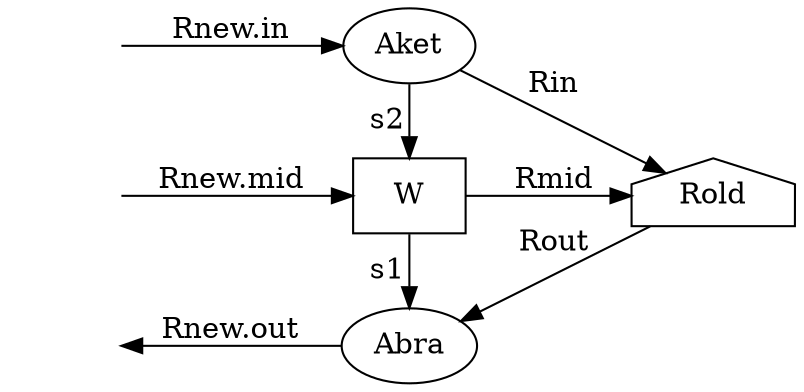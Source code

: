 digraph G
{
	rankdir = LR;
	
	Lin[label=" ", style=invisible];
	Lout[label=" ", style=invisible];
	Lmid[label=" ", style=invisible];
	
	Aket[label="Aket"];
	Abra[label="Abra"];
	W[label="W", shape="box"];
	
//	Lnew[label="Rnew"];
	
	Rold[label="Rold", shape="house"];
	
	Abra -> Lout [label="Rnew.out"];
	Lmid -> W [label="Rnew.mid"];
	Lin -> Aket [label="Rnew.in"];
	
	// bug: same rank & label reverses direction
	Aket -> W [label="s2"];
	W -> Abra [label="s1"];
	
	Rold -> Abra [label="Rout"];
	W -> Rold [label="Rmid"];
	Aket -> Rold [label="Rin"];
	
//	{rank=same Rnew}
	{rank=same Lin Lmid Lout}
	{rank=same Abra W Aket}
	{rank=same Rold}
}
